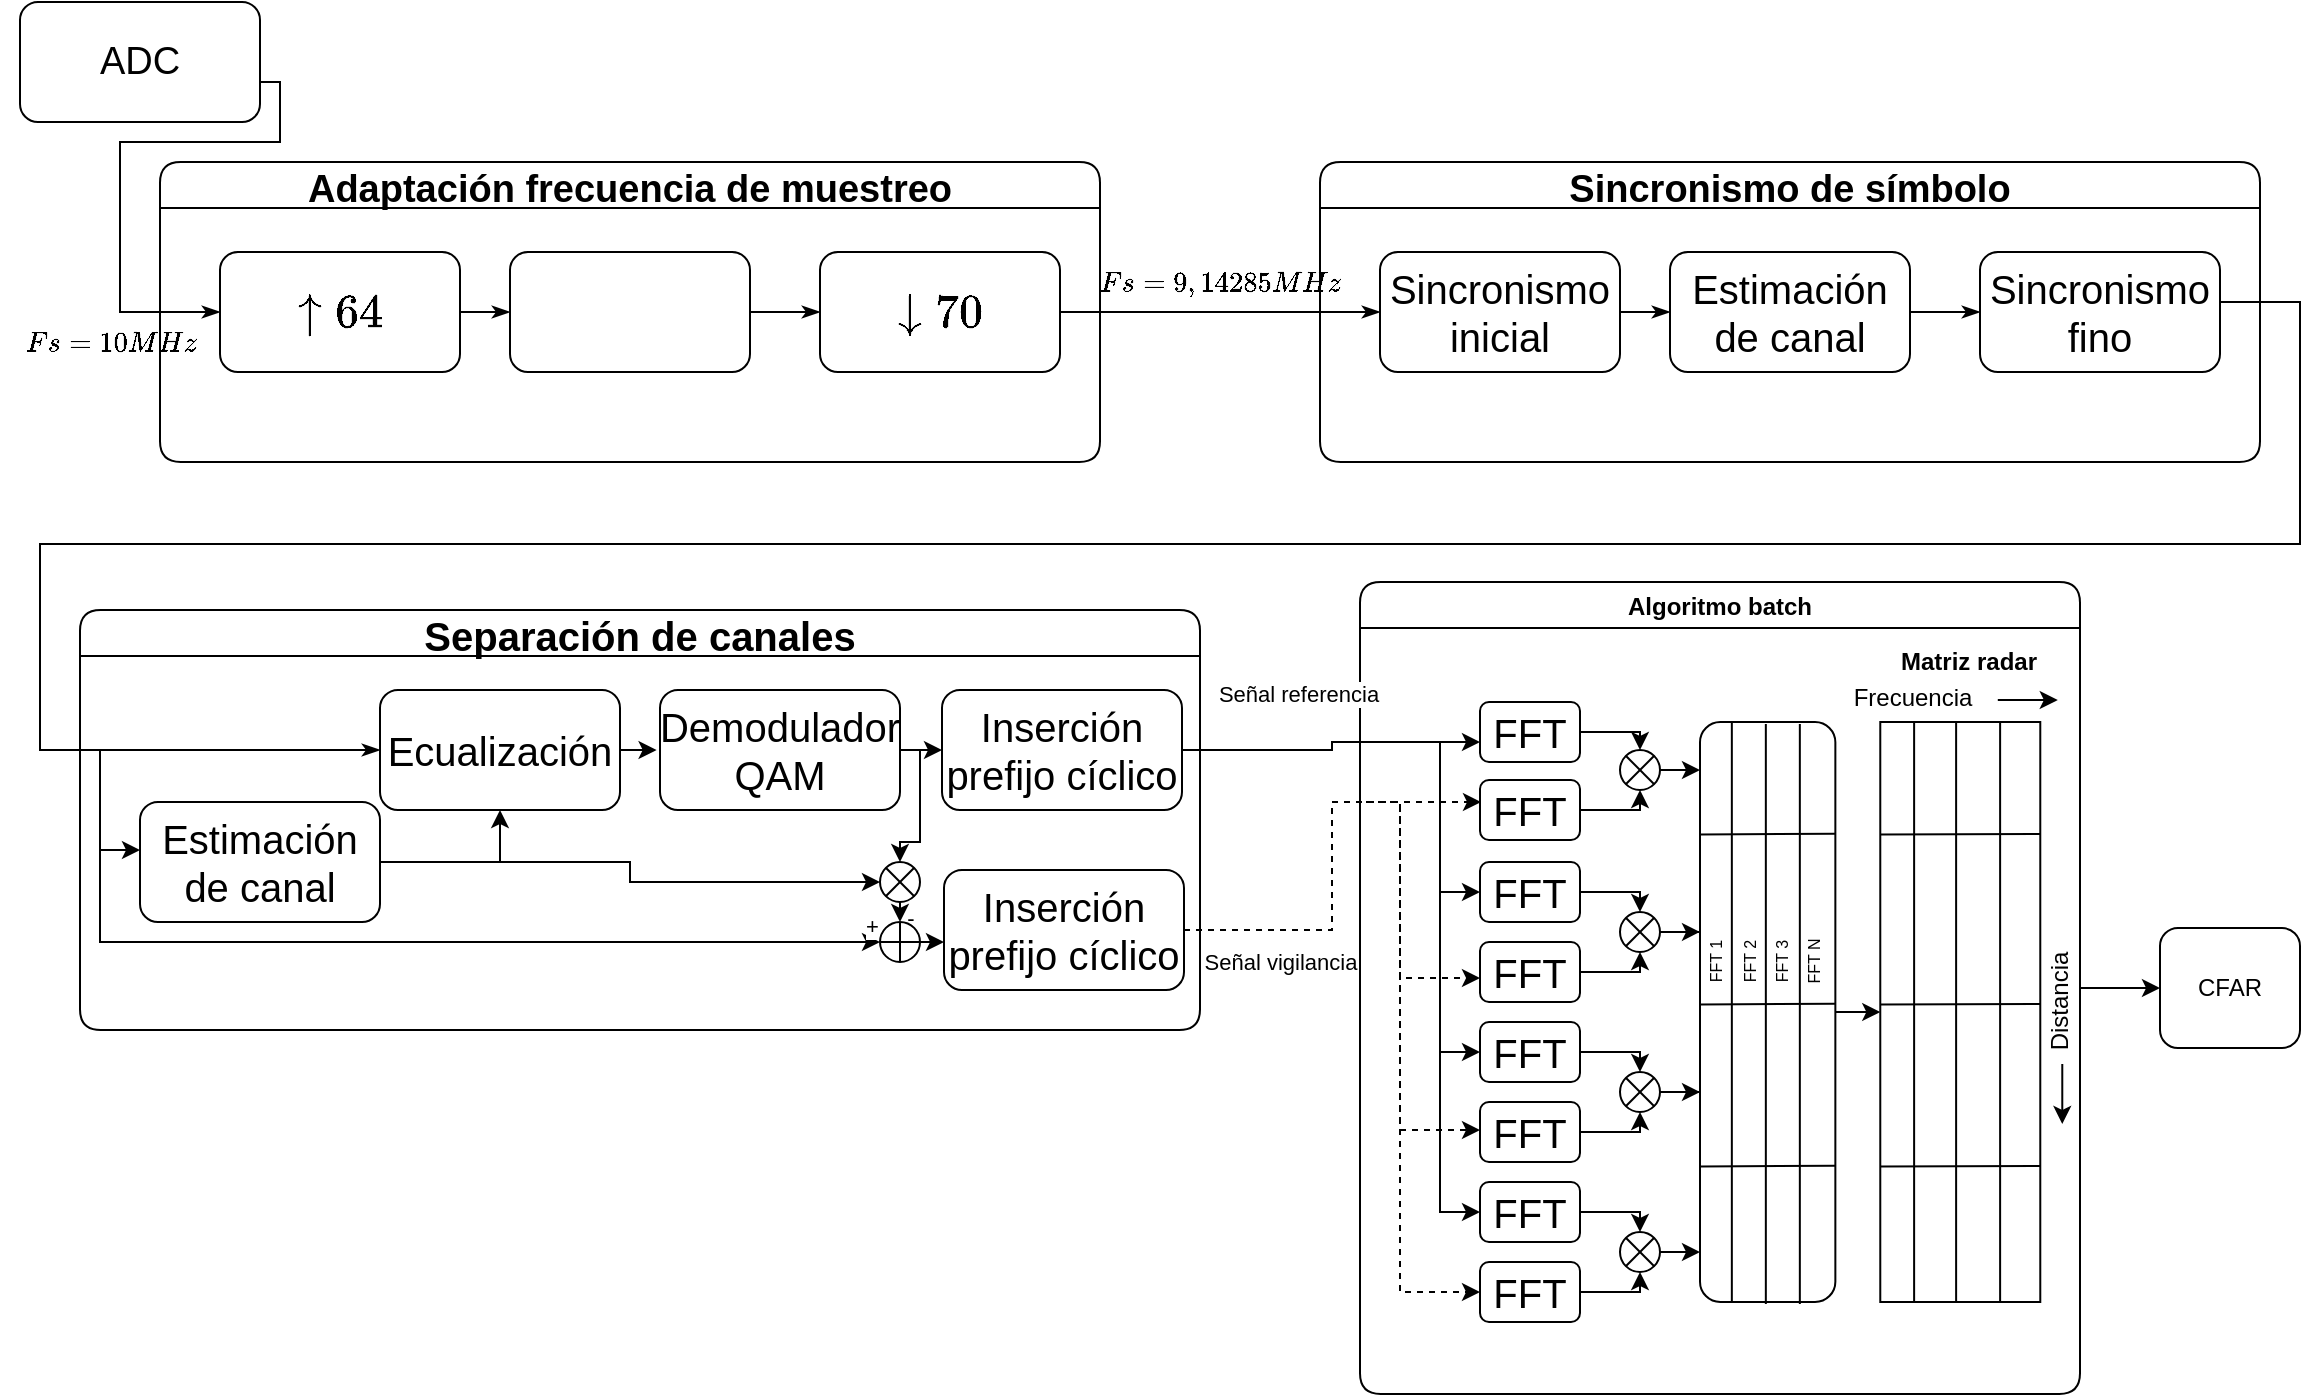 <mxfile version="20.0.1" type="github">
  <diagram id="Nd16n7NBunU-I2EHx7CY" name="Page-1">
    <mxGraphModel dx="2370" dy="1270" grid="1" gridSize="10" guides="1" tooltips="1" connect="1" arrows="1" fold="1" page="1" pageScale="1" pageWidth="1169" pageHeight="827" math="1" shadow="0">
      <root>
        <mxCell id="0" />
        <mxCell id="1" parent="0" />
        <mxCell id="MP2WACs4-sLn1RNzfsrc-10" style="edgeStyle=orthogonalEdgeStyle;rounded=0;orthogonalLoop=1;jettySize=auto;html=1;exitX=1;exitY=0.5;exitDx=0;exitDy=0;entryX=0;entryY=0.5;entryDx=0;entryDy=0;fontSize=20;endArrow=none;endFill=0;" parent="1" source="MP2WACs4-sLn1RNzfsrc-1" target="MP2WACs4-sLn1RNzfsrc-4" edge="1">
          <mxGeometry relative="1" as="geometry">
            <Array as="points">
              <mxPoint x="140" y="50" />
              <mxPoint x="140" y="80" />
              <mxPoint x="60" y="80" />
              <mxPoint x="60" y="165" />
            </Array>
          </mxGeometry>
        </mxCell>
        <mxCell id="MP2WACs4-sLn1RNzfsrc-1" value="&lt;font style=&quot;font-size: 19px;&quot;&gt;ADC&lt;/font&gt;" style="rounded=1;whiteSpace=wrap;html=1;" parent="1" vertex="1">
          <mxGeometry x="10" y="10" width="120" height="60" as="geometry" />
        </mxCell>
        <mxCell id="MP2WACs4-sLn1RNzfsrc-24" style="edgeStyle=orthogonalEdgeStyle;rounded=0;orthogonalLoop=1;jettySize=auto;html=1;exitX=1;exitY=0.5;exitDx=0;exitDy=0;fontSize=20;endArrow=none;endFill=0;" parent="1" source="MP2WACs4-sLn1RNzfsrc-4" edge="1">
          <mxGeometry relative="1" as="geometry">
            <mxPoint x="660" y="164.976" as="targetPoint" />
          </mxGeometry>
        </mxCell>
        <mxCell id="MP2WACs4-sLn1RNzfsrc-4" value="Adaptación frecuencia de muestreo" style="swimlane;fontSize=19;rounded=1;" parent="1" vertex="1">
          <mxGeometry x="80" y="90" width="470" height="150" as="geometry" />
        </mxCell>
        <mxCell id="MP2WACs4-sLn1RNzfsrc-12" style="edgeStyle=orthogonalEdgeStyle;rounded=0;orthogonalLoop=1;jettySize=auto;html=1;exitX=1;exitY=0.5;exitDx=0;exitDy=0;entryX=0;entryY=0.5;entryDx=0;entryDy=0;fontSize=20;endArrow=classicThin;endFill=1;" parent="MP2WACs4-sLn1RNzfsrc-4" source="MP2WACs4-sLn1RNzfsrc-3" target="MP2WACs4-sLn1RNzfsrc-5" edge="1">
          <mxGeometry relative="1" as="geometry" />
        </mxCell>
        <mxCell id="MP2WACs4-sLn1RNzfsrc-3" value="&lt;font style=&quot;font-size: 20px;&quot;&gt;$$\uparrow 64$$&lt;/font&gt;" style="rounded=1;whiteSpace=wrap;html=1;" parent="MP2WACs4-sLn1RNzfsrc-4" vertex="1">
          <mxGeometry x="30" y="45" width="120" height="60" as="geometry" />
        </mxCell>
        <mxCell id="MP2WACs4-sLn1RNzfsrc-13" style="edgeStyle=orthogonalEdgeStyle;rounded=0;orthogonalLoop=1;jettySize=auto;html=1;exitX=1;exitY=0.5;exitDx=0;exitDy=0;fontSize=20;endArrow=classicThin;endFill=1;" parent="MP2WACs4-sLn1RNzfsrc-4" source="MP2WACs4-sLn1RNzfsrc-5" target="MP2WACs4-sLn1RNzfsrc-6" edge="1">
          <mxGeometry relative="1" as="geometry" />
        </mxCell>
        <mxCell id="MP2WACs4-sLn1RNzfsrc-5" value="" style="rounded=1;whiteSpace=wrap;html=1;" parent="MP2WACs4-sLn1RNzfsrc-4" vertex="1">
          <mxGeometry x="175" y="45" width="120" height="60" as="geometry" />
        </mxCell>
        <mxCell id="MP2WACs4-sLn1RNzfsrc-6" value="&lt;font style=&quot;font-size: 20px;&quot;&gt;$$\downarrow 70$$&lt;/font&gt;" style="rounded=1;whiteSpace=wrap;html=1;" parent="MP2WACs4-sLn1RNzfsrc-4" vertex="1">
          <mxGeometry x="330" y="45" width="120" height="60" as="geometry" />
        </mxCell>
        <mxCell id="MP2WACs4-sLn1RNzfsrc-8" value="" style="shape=image;verticalLabelPosition=bottom;labelBackgroundColor=default;verticalAlign=top;aspect=fixed;imageAspect=0;image=https://www.simbologia-electronica.com/imagenes/simbolos-electronicos/filtros-electricos/pasa-baja_1.png;" parent="MP2WACs4-sLn1RNzfsrc-4" vertex="1">
          <mxGeometry x="200" y="40" width="70" height="70" as="geometry" />
        </mxCell>
        <mxCell id="MP2WACs4-sLn1RNzfsrc-11" style="edgeStyle=orthogonalEdgeStyle;rounded=0;orthogonalLoop=1;jettySize=auto;html=1;exitX=0;exitY=0.5;exitDx=0;exitDy=0;entryX=0;entryY=0.5;entryDx=0;entryDy=0;fontSize=20;endArrow=classicThin;endFill=1;" parent="MP2WACs4-sLn1RNzfsrc-4" source="MP2WACs4-sLn1RNzfsrc-4" target="MP2WACs4-sLn1RNzfsrc-3" edge="1">
          <mxGeometry relative="1" as="geometry" />
        </mxCell>
        <mxCell id="wLmnGYLLMM3IUBxk7KqI-3" style="edgeStyle=orthogonalEdgeStyle;rounded=0;orthogonalLoop=1;jettySize=auto;html=1;exitX=1;exitY=0.5;exitDx=0;exitDy=0;entryX=0;entryY=0.25;entryDx=0;entryDy=0;endArrow=none;endFill=0;" parent="1" edge="1">
          <mxGeometry relative="1" as="geometry">
            <mxPoint x="1130" y="169.0" as="sourcePoint" />
            <mxPoint x="40" y="368.0" as="targetPoint" />
            <Array as="points">
              <mxPoint x="1130" y="160" />
              <mxPoint x="1150" y="160" />
              <mxPoint x="1150" y="281" />
              <mxPoint x="20" y="281" />
              <mxPoint x="20" y="384" />
              <mxPoint x="40" y="384" />
            </Array>
          </mxGeometry>
        </mxCell>
        <mxCell id="MP2WACs4-sLn1RNzfsrc-16" value="Sincronismo de símbolo" style="swimlane;fontSize=19;rounded=1;" parent="1" vertex="1">
          <mxGeometry x="660" y="90" width="470" height="150" as="geometry" />
        </mxCell>
        <mxCell id="MP2WACs4-sLn1RNzfsrc-17" style="edgeStyle=orthogonalEdgeStyle;rounded=0;orthogonalLoop=1;jettySize=auto;html=1;exitX=1;exitY=0.5;exitDx=0;exitDy=0;entryX=0;entryY=0.5;entryDx=0;entryDy=0;fontSize=20;endArrow=classicThin;endFill=1;" parent="MP2WACs4-sLn1RNzfsrc-16" source="MP2WACs4-sLn1RNzfsrc-18" target="MP2WACs4-sLn1RNzfsrc-20" edge="1">
          <mxGeometry relative="1" as="geometry" />
        </mxCell>
        <mxCell id="MP2WACs4-sLn1RNzfsrc-18" value="&lt;font style=&quot;font-size: 20px;&quot;&gt;Sincronismo inicial&lt;/font&gt;" style="rounded=1;whiteSpace=wrap;html=1;" parent="MP2WACs4-sLn1RNzfsrc-16" vertex="1">
          <mxGeometry x="30" y="45" width="120" height="60" as="geometry" />
        </mxCell>
        <mxCell id="MP2WACs4-sLn1RNzfsrc-19" style="edgeStyle=orthogonalEdgeStyle;rounded=0;orthogonalLoop=1;jettySize=auto;html=1;exitX=1;exitY=0.5;exitDx=0;exitDy=0;fontSize=20;endArrow=classicThin;endFill=1;" parent="MP2WACs4-sLn1RNzfsrc-16" source="MP2WACs4-sLn1RNzfsrc-20" target="MP2WACs4-sLn1RNzfsrc-21" edge="1">
          <mxGeometry relative="1" as="geometry" />
        </mxCell>
        <mxCell id="MP2WACs4-sLn1RNzfsrc-20" value="&lt;font style=&quot;font-size: 20px;&quot;&gt;Estimación de canal&lt;/font&gt;" style="rounded=1;whiteSpace=wrap;html=1;" parent="MP2WACs4-sLn1RNzfsrc-16" vertex="1">
          <mxGeometry x="175" y="45" width="120" height="60" as="geometry" />
        </mxCell>
        <mxCell id="wLmnGYLLMM3IUBxk7KqI-1" style="edgeStyle=orthogonalEdgeStyle;rounded=0;orthogonalLoop=1;jettySize=auto;html=1;exitX=1;exitY=0.5;exitDx=0;exitDy=0;entryX=1;entryY=0.5;entryDx=0;entryDy=0;endArrow=none;endFill=0;" parent="MP2WACs4-sLn1RNzfsrc-16" source="MP2WACs4-sLn1RNzfsrc-21" target="MP2WACs4-sLn1RNzfsrc-16" edge="1">
          <mxGeometry relative="1" as="geometry">
            <Array as="points">
              <mxPoint x="450" y="70" />
              <mxPoint x="470" y="70" />
            </Array>
          </mxGeometry>
        </mxCell>
        <mxCell id="MP2WACs4-sLn1RNzfsrc-21" value="&lt;font style=&quot;font-size: 20px;&quot;&gt;Sincronismo fino&lt;/font&gt;" style="rounded=1;whiteSpace=wrap;html=1;" parent="MP2WACs4-sLn1RNzfsrc-16" vertex="1">
          <mxGeometry x="330" y="45" width="120" height="60" as="geometry" />
        </mxCell>
        <mxCell id="MP2WACs4-sLn1RNzfsrc-23" style="edgeStyle=orthogonalEdgeStyle;rounded=0;orthogonalLoop=1;jettySize=auto;html=1;exitX=0;exitY=0.5;exitDx=0;exitDy=0;entryX=0;entryY=0.5;entryDx=0;entryDy=0;fontSize=20;endArrow=classicThin;endFill=1;" parent="MP2WACs4-sLn1RNzfsrc-16" source="MP2WACs4-sLn1RNzfsrc-16" target="MP2WACs4-sLn1RNzfsrc-18" edge="1">
          <mxGeometry relative="1" as="geometry" />
        </mxCell>
        <mxCell id="MP2WACs4-sLn1RNzfsrc-25" style="edgeStyle=orthogonalEdgeStyle;rounded=0;orthogonalLoop=1;jettySize=auto;html=1;exitX=1;exitY=0.5;exitDx=0;exitDy=0;fontSize=20;endArrow=none;endFill=0;" parent="1" source="MP2WACs4-sLn1RNzfsrc-6" edge="1">
          <mxGeometry relative="1" as="geometry">
            <mxPoint x="630" y="164.976" as="targetPoint" />
          </mxGeometry>
        </mxCell>
        <mxCell id="MP2WACs4-sLn1RNzfsrc-26" value="Separación de canales" style="swimlane;rounded=1;fontSize=20;" parent="1" vertex="1">
          <mxGeometry x="40" y="314" width="560" height="210" as="geometry" />
        </mxCell>
        <mxCell id="wLmnGYLLMM3IUBxk7KqI-6" style="edgeStyle=orthogonalEdgeStyle;rounded=0;orthogonalLoop=1;jettySize=auto;html=1;exitX=1;exitY=0.5;exitDx=0;exitDy=0;entryX=0.5;entryY=1;entryDx=0;entryDy=0;endArrow=classic;endFill=1;strokeWidth=1;" parent="MP2WACs4-sLn1RNzfsrc-26" source="MP2WACs4-sLn1RNzfsrc-27" target="MP2WACs4-sLn1RNzfsrc-28" edge="1">
          <mxGeometry relative="1" as="geometry" />
        </mxCell>
        <mxCell id="wLmnGYLLMM3IUBxk7KqI-15" style="edgeStyle=orthogonalEdgeStyle;rounded=0;orthogonalLoop=1;jettySize=auto;html=1;exitX=1;exitY=0.5;exitDx=0;exitDy=0;entryX=0;entryY=0.5;entryDx=0;entryDy=0;endArrow=classic;endFill=1;strokeWidth=1;" parent="MP2WACs4-sLn1RNzfsrc-26" source="MP2WACs4-sLn1RNzfsrc-27" target="wLmnGYLLMM3IUBxk7KqI-10" edge="1">
          <mxGeometry relative="1" as="geometry" />
        </mxCell>
        <mxCell id="MP2WACs4-sLn1RNzfsrc-27" value="&lt;font style=&quot;font-size: 20px;&quot;&gt;Estimación de canal&lt;/font&gt;" style="rounded=1;whiteSpace=wrap;html=1;" parent="MP2WACs4-sLn1RNzfsrc-26" vertex="1">
          <mxGeometry x="30" y="96" width="120" height="60" as="geometry" />
        </mxCell>
        <mxCell id="wLmnGYLLMM3IUBxk7KqI-7" style="edgeStyle=orthogonalEdgeStyle;rounded=0;orthogonalLoop=1;jettySize=auto;html=1;exitX=1;exitY=0.5;exitDx=0;exitDy=0;entryX=-0.014;entryY=0.502;entryDx=0;entryDy=0;entryPerimeter=0;endArrow=classic;endFill=1;strokeWidth=1;" parent="MP2WACs4-sLn1RNzfsrc-26" source="MP2WACs4-sLn1RNzfsrc-28" target="MP2WACs4-sLn1RNzfsrc-29" edge="1">
          <mxGeometry relative="1" as="geometry" />
        </mxCell>
        <mxCell id="MP2WACs4-sLn1RNzfsrc-28" value="&lt;font style=&quot;font-size: 20px;&quot;&gt;Ecualización&lt;br&gt;&lt;/font&gt;" style="rounded=1;whiteSpace=wrap;html=1;" parent="MP2WACs4-sLn1RNzfsrc-26" vertex="1">
          <mxGeometry x="150" y="40" width="120" height="60" as="geometry" />
        </mxCell>
        <mxCell id="wLmnGYLLMM3IUBxk7KqI-17" style="edgeStyle=orthogonalEdgeStyle;rounded=0;orthogonalLoop=1;jettySize=auto;html=1;exitX=1;exitY=0.5;exitDx=0;exitDy=0;entryX=0.5;entryY=0;entryDx=0;entryDy=0;endArrow=classic;endFill=1;strokeWidth=1;" parent="MP2WACs4-sLn1RNzfsrc-26" source="MP2WACs4-sLn1RNzfsrc-29" target="wLmnGYLLMM3IUBxk7KqI-10" edge="1">
          <mxGeometry relative="1" as="geometry">
            <Array as="points">
              <mxPoint x="420" y="70" />
              <mxPoint x="420" y="116" />
            </Array>
          </mxGeometry>
        </mxCell>
        <mxCell id="wLmnGYLLMM3IUBxk7KqI-18" value="-" style="edgeLabel;html=1;align=center;verticalAlign=middle;resizable=0;points=[];" parent="wLmnGYLLMM3IUBxk7KqI-17" vertex="1" connectable="0">
          <mxGeometry relative="1" as="geometry">
            <mxPoint x="-5" y="56" as="offset" />
          </mxGeometry>
        </mxCell>
        <mxCell id="MP2WACs4-sLn1RNzfsrc-29" value="&lt;font style=&quot;font-size: 20px;&quot;&gt;Demodulador QAM&lt;/font&gt;" style="rounded=1;whiteSpace=wrap;html=1;" parent="MP2WACs4-sLn1RNzfsrc-26" vertex="1">
          <mxGeometry x="290" y="40" width="120" height="60" as="geometry" />
        </mxCell>
        <mxCell id="MP2WACs4-sLn1RNzfsrc-31" value="&lt;span style=&quot;font-size: 20px;&quot;&gt;Inserción prefijo cíclico&lt;/span&gt;" style="rounded=1;whiteSpace=wrap;html=1;" parent="MP2WACs4-sLn1RNzfsrc-26" vertex="1">
          <mxGeometry x="431" y="40" width="120" height="60" as="geometry" />
        </mxCell>
        <mxCell id="wLmnGYLLMM3IUBxk7KqI-4" style="edgeStyle=orthogonalEdgeStyle;rounded=0;orthogonalLoop=1;jettySize=auto;html=1;exitX=0;exitY=0.25;exitDx=0;exitDy=0;entryX=0;entryY=0.5;entryDx=0;entryDy=0;endArrow=classicThin;endFill=1;" parent="MP2WACs4-sLn1RNzfsrc-26" source="MP2WACs4-sLn1RNzfsrc-26" target="MP2WACs4-sLn1RNzfsrc-28" edge="1">
          <mxGeometry relative="1" as="geometry">
            <Array as="points">
              <mxPoint y="70" />
            </Array>
          </mxGeometry>
        </mxCell>
        <mxCell id="wLmnGYLLMM3IUBxk7KqI-5" style="edgeStyle=orthogonalEdgeStyle;rounded=0;orthogonalLoop=1;jettySize=auto;html=1;exitX=0;exitY=0.25;exitDx=0;exitDy=0;entryX=0;entryY=0.5;entryDx=0;entryDy=0;endArrow=classic;endFill=1;strokeWidth=1;" parent="MP2WACs4-sLn1RNzfsrc-26" edge="1">
          <mxGeometry relative="1" as="geometry">
            <mxPoint y="54.0" as="sourcePoint" />
            <mxPoint x="30" y="120" as="targetPoint" />
            <Array as="points">
              <mxPoint y="70" />
              <mxPoint x="10" y="70" />
              <mxPoint x="10" y="120" />
            </Array>
          </mxGeometry>
        </mxCell>
        <mxCell id="wLmnGYLLMM3IUBxk7KqI-9" style="edgeStyle=orthogonalEdgeStyle;rounded=0;orthogonalLoop=1;jettySize=auto;html=1;exitX=1;exitY=0.5;exitDx=0;exitDy=0;endArrow=classic;endFill=1;strokeWidth=1;entryX=0;entryY=0.5;entryDx=0;entryDy=0;" parent="MP2WACs4-sLn1RNzfsrc-26" source="MP2WACs4-sLn1RNzfsrc-29" target="MP2WACs4-sLn1RNzfsrc-31" edge="1">
          <mxGeometry relative="1" as="geometry">
            <mxPoint x="420" y="70" as="targetPoint" />
          </mxGeometry>
        </mxCell>
        <mxCell id="wLmnGYLLMM3IUBxk7KqI-14" style="edgeStyle=orthogonalEdgeStyle;rounded=0;orthogonalLoop=1;jettySize=auto;html=1;exitX=0.5;exitY=1;exitDx=0;exitDy=0;entryX=0.5;entryY=0;entryDx=0;entryDy=0;endArrow=classic;endFill=1;strokeWidth=1;" parent="MP2WACs4-sLn1RNzfsrc-26" source="wLmnGYLLMM3IUBxk7KqI-10" target="wLmnGYLLMM3IUBxk7KqI-11" edge="1">
          <mxGeometry relative="1" as="geometry" />
        </mxCell>
        <mxCell id="wLmnGYLLMM3IUBxk7KqI-10" value="" style="shape=sumEllipse;perimeter=ellipsePerimeter;whiteSpace=wrap;html=1;backgroundOutline=1;" parent="MP2WACs4-sLn1RNzfsrc-26" vertex="1">
          <mxGeometry x="400" y="126" width="20" height="20" as="geometry" />
        </mxCell>
        <mxCell id="wLmnGYLLMM3IUBxk7KqI-11" value="" style="shape=orEllipse;perimeter=ellipsePerimeter;whiteSpace=wrap;html=1;backgroundOutline=1;" parent="MP2WACs4-sLn1RNzfsrc-26" vertex="1">
          <mxGeometry x="400" y="156" width="20" height="20" as="geometry" />
        </mxCell>
        <mxCell id="wLmnGYLLMM3IUBxk7KqI-12" style="edgeStyle=orthogonalEdgeStyle;rounded=0;orthogonalLoop=1;jettySize=auto;html=1;entryX=0;entryY=0.5;entryDx=0;entryDy=0;endArrow=classic;endFill=1;strokeWidth=1;" parent="MP2WACs4-sLn1RNzfsrc-26" target="wLmnGYLLMM3IUBxk7KqI-11" edge="1">
          <mxGeometry relative="1" as="geometry">
            <mxPoint y="66" as="sourcePoint" />
            <Array as="points">
              <mxPoint y="70" />
              <mxPoint x="10" y="70" />
              <mxPoint x="10" y="166" />
            </Array>
          </mxGeometry>
        </mxCell>
        <mxCell id="wLmnGYLLMM3IUBxk7KqI-13" value="+" style="edgeLabel;html=1;align=left;verticalAlign=bottom;resizable=0;points=[];labelPosition=right;verticalLabelPosition=top;" parent="wLmnGYLLMM3IUBxk7KqI-12" vertex="1" connectable="0">
          <mxGeometry x="0.53" y="-3" relative="1" as="geometry">
            <mxPoint x="108" y="-3" as="offset" />
          </mxGeometry>
        </mxCell>
        <mxCell id="wLmnGYLLMM3IUBxk7KqI-28" style="edgeStyle=orthogonalEdgeStyle;rounded=0;orthogonalLoop=1;jettySize=auto;html=1;exitX=1;exitY=0.5;exitDx=0;exitDy=0;entryX=0.009;entryY=0.343;entryDx=0;entryDy=0;fontSize=20;endArrow=classic;endFill=1;strokeWidth=1;dashed=1;entryPerimeter=0;" parent="1" source="MP2WACs4-sLn1RNzfsrc-30" target="wLmnGYLLMM3IUBxk7KqI-37" edge="1">
          <mxGeometry relative="1" as="geometry">
            <mxPoint x="710" y="401" as="targetPoint" />
            <Array as="points">
              <mxPoint x="666" y="474" />
              <mxPoint x="666" y="410" />
              <mxPoint x="741" y="410" />
            </Array>
          </mxGeometry>
        </mxCell>
        <mxCell id="wLmnGYLLMM3IUBxk7KqI-30" value="Señal vigilancia" style="edgeLabel;html=1;align=center;verticalAlign=middle;resizable=0;points=[];fontSize=11;" parent="wLmnGYLLMM3IUBxk7KqI-28" vertex="1" connectable="0">
          <mxGeometry x="-0.512" y="-1" relative="1" as="geometry">
            <mxPoint x="-4" y="15" as="offset" />
          </mxGeometry>
        </mxCell>
        <mxCell id="MP2WACs4-sLn1RNzfsrc-30" value="&lt;span style=&quot;font-size: 20px;&quot;&gt;Inserción prefijo cíclico&lt;/span&gt;" style="rounded=1;whiteSpace=wrap;html=1;" parent="1" vertex="1">
          <mxGeometry x="472" y="444" width="120" height="60" as="geometry" />
        </mxCell>
        <mxCell id="M9kPaEzLxoYmXa-5DHdY-36" style="edgeStyle=orthogonalEdgeStyle;rounded=0;orthogonalLoop=1;jettySize=auto;html=1;exitX=1;exitY=0.25;exitDx=0;exitDy=0;fontSize=8;" edge="1" parent="1" source="wLmnGYLLMM3IUBxk7KqI-19" target="M9kPaEzLxoYmXa-5DHdY-15">
          <mxGeometry relative="1" as="geometry">
            <Array as="points">
              <mxPoint x="1040" y="503" />
            </Array>
          </mxGeometry>
        </mxCell>
        <mxCell id="wLmnGYLLMM3IUBxk7KqI-19" value="Algoritmo batch" style="swimlane;rounded=1;container=0;" parent="1" vertex="1">
          <mxGeometry x="680" y="300" width="360" height="406" as="geometry" />
        </mxCell>
        <mxCell id="wLmnGYLLMM3IUBxk7KqI-65" style="edgeStyle=orthogonalEdgeStyle;rounded=0;orthogonalLoop=1;jettySize=auto;html=1;exitX=1;exitY=0.5;exitDx=0;exitDy=0;entryX=0.5;entryY=0;entryDx=0;entryDy=0;fontSize=20;endArrow=classic;endFill=1;strokeWidth=1;" parent="wLmnGYLLMM3IUBxk7KqI-19" source="wLmnGYLLMM3IUBxk7KqI-36" target="wLmnGYLLMM3IUBxk7KqI-46" edge="1">
          <mxGeometry relative="1" as="geometry" />
        </mxCell>
        <mxCell id="wLmnGYLLMM3IUBxk7KqI-36" value="&lt;font style=&quot;font-size: 20px;&quot;&gt;FFT&lt;/font&gt;" style="rounded=1;whiteSpace=wrap;html=1;fontSize=11;" parent="wLmnGYLLMM3IUBxk7KqI-19" vertex="1">
          <mxGeometry x="60" y="60" width="50" height="30" as="geometry" />
        </mxCell>
        <mxCell id="wLmnGYLLMM3IUBxk7KqI-68" style="edgeStyle=orthogonalEdgeStyle;rounded=0;orthogonalLoop=1;jettySize=auto;html=1;exitX=1;exitY=0.5;exitDx=0;exitDy=0;entryX=0.5;entryY=1;entryDx=0;entryDy=0;fontSize=20;endArrow=classic;endFill=1;strokeWidth=1;" parent="wLmnGYLLMM3IUBxk7KqI-19" source="wLmnGYLLMM3IUBxk7KqI-39" target="wLmnGYLLMM3IUBxk7KqI-48" edge="1">
          <mxGeometry relative="1" as="geometry" />
        </mxCell>
        <mxCell id="wLmnGYLLMM3IUBxk7KqI-39" value="&lt;font style=&quot;font-size: 20px;&quot;&gt;FFT&lt;/font&gt;" style="rounded=1;whiteSpace=wrap;html=1;fontSize=11;" parent="wLmnGYLLMM3IUBxk7KqI-19" vertex="1">
          <mxGeometry x="60" y="180" width="50" height="30" as="geometry" />
        </mxCell>
        <mxCell id="wLmnGYLLMM3IUBxk7KqI-67" style="edgeStyle=orthogonalEdgeStyle;rounded=0;orthogonalLoop=1;jettySize=auto;html=1;exitX=1;exitY=0.5;exitDx=0;exitDy=0;entryX=0.5;entryY=0;entryDx=0;entryDy=0;fontSize=20;endArrow=classic;endFill=1;strokeWidth=1;" parent="wLmnGYLLMM3IUBxk7KqI-19" source="wLmnGYLLMM3IUBxk7KqI-38" target="wLmnGYLLMM3IUBxk7KqI-48" edge="1">
          <mxGeometry relative="1" as="geometry" />
        </mxCell>
        <mxCell id="wLmnGYLLMM3IUBxk7KqI-38" value="&lt;font style=&quot;font-size: 20px;&quot;&gt;FFT&lt;/font&gt;" style="rounded=1;whiteSpace=wrap;html=1;fontSize=11;" parent="wLmnGYLLMM3IUBxk7KqI-19" vertex="1">
          <mxGeometry x="60" y="140" width="50" height="30" as="geometry" />
        </mxCell>
        <mxCell id="wLmnGYLLMM3IUBxk7KqI-66" style="edgeStyle=orthogonalEdgeStyle;rounded=0;orthogonalLoop=1;jettySize=auto;html=1;exitX=1;exitY=0.5;exitDx=0;exitDy=0;entryX=0.5;entryY=1;entryDx=0;entryDy=0;fontSize=20;endArrow=classic;endFill=1;strokeWidth=1;" parent="wLmnGYLLMM3IUBxk7KqI-19" source="wLmnGYLLMM3IUBxk7KqI-37" target="wLmnGYLLMM3IUBxk7KqI-46" edge="1">
          <mxGeometry relative="1" as="geometry" />
        </mxCell>
        <mxCell id="wLmnGYLLMM3IUBxk7KqI-37" value="&lt;font style=&quot;font-size: 20px;&quot;&gt;FFT&lt;/font&gt;" style="rounded=1;whiteSpace=wrap;html=1;fontSize=11;" parent="wLmnGYLLMM3IUBxk7KqI-19" vertex="1">
          <mxGeometry x="60" y="99" width="50" height="30" as="geometry" />
        </mxCell>
        <mxCell id="wLmnGYLLMM3IUBxk7KqI-69" style="edgeStyle=orthogonalEdgeStyle;rounded=0;orthogonalLoop=1;jettySize=auto;html=1;exitX=1;exitY=0.5;exitDx=0;exitDy=0;entryX=0.5;entryY=0;entryDx=0;entryDy=0;fontSize=20;endArrow=classic;endFill=1;strokeWidth=1;" parent="wLmnGYLLMM3IUBxk7KqI-19" source="wLmnGYLLMM3IUBxk7KqI-45" target="wLmnGYLLMM3IUBxk7KqI-47" edge="1">
          <mxGeometry relative="1" as="geometry" />
        </mxCell>
        <mxCell id="wLmnGYLLMM3IUBxk7KqI-45" value="&lt;font style=&quot;font-size: 20px;&quot;&gt;FFT&lt;/font&gt;" style="rounded=1;whiteSpace=wrap;html=1;fontSize=11;" parent="wLmnGYLLMM3IUBxk7KqI-19" vertex="1">
          <mxGeometry x="60" y="220" width="50" height="30" as="geometry" />
        </mxCell>
        <mxCell id="wLmnGYLLMM3IUBxk7KqI-70" style="edgeStyle=orthogonalEdgeStyle;rounded=0;orthogonalLoop=1;jettySize=auto;html=1;exitX=1;exitY=0.5;exitDx=0;exitDy=0;entryX=0.5;entryY=1;entryDx=0;entryDy=0;fontSize=20;endArrow=classic;endFill=1;strokeWidth=1;" parent="wLmnGYLLMM3IUBxk7KqI-19" source="wLmnGYLLMM3IUBxk7KqI-44" target="wLmnGYLLMM3IUBxk7KqI-47" edge="1">
          <mxGeometry relative="1" as="geometry" />
        </mxCell>
        <mxCell id="wLmnGYLLMM3IUBxk7KqI-44" value="&lt;font style=&quot;font-size: 20px;&quot;&gt;FFT&lt;/font&gt;" style="rounded=1;whiteSpace=wrap;html=1;fontSize=11;" parent="wLmnGYLLMM3IUBxk7KqI-19" vertex="1">
          <mxGeometry x="60" y="260" width="50" height="30" as="geometry" />
        </mxCell>
        <mxCell id="wLmnGYLLMM3IUBxk7KqI-71" style="edgeStyle=orthogonalEdgeStyle;rounded=0;orthogonalLoop=1;jettySize=auto;html=1;exitX=1;exitY=0.5;exitDx=0;exitDy=0;entryX=0.5;entryY=0;entryDx=0;entryDy=0;fontSize=20;endArrow=classic;endFill=1;strokeWidth=1;" parent="wLmnGYLLMM3IUBxk7KqI-19" source="wLmnGYLLMM3IUBxk7KqI-43" target="wLmnGYLLMM3IUBxk7KqI-49" edge="1">
          <mxGeometry relative="1" as="geometry" />
        </mxCell>
        <mxCell id="wLmnGYLLMM3IUBxk7KqI-43" value="&lt;font style=&quot;font-size: 20px;&quot;&gt;FFT&lt;/font&gt;" style="rounded=1;whiteSpace=wrap;html=1;fontSize=11;" parent="wLmnGYLLMM3IUBxk7KqI-19" vertex="1">
          <mxGeometry x="60" y="300" width="50" height="30" as="geometry" />
        </mxCell>
        <mxCell id="wLmnGYLLMM3IUBxk7KqI-72" style="edgeStyle=orthogonalEdgeStyle;rounded=0;orthogonalLoop=1;jettySize=auto;html=1;exitX=1;exitY=0.5;exitDx=0;exitDy=0;entryX=0.5;entryY=1;entryDx=0;entryDy=0;fontSize=20;endArrow=classic;endFill=1;strokeWidth=1;" parent="wLmnGYLLMM3IUBxk7KqI-19" source="wLmnGYLLMM3IUBxk7KqI-42" target="wLmnGYLLMM3IUBxk7KqI-49" edge="1">
          <mxGeometry relative="1" as="geometry" />
        </mxCell>
        <mxCell id="wLmnGYLLMM3IUBxk7KqI-42" value="&lt;font style=&quot;font-size: 20px;&quot;&gt;FFT&lt;/font&gt;" style="rounded=1;whiteSpace=wrap;html=1;fontSize=11;" parent="wLmnGYLLMM3IUBxk7KqI-19" vertex="1">
          <mxGeometry x="60" y="340" width="50" height="30" as="geometry" />
        </mxCell>
        <mxCell id="M9kPaEzLxoYmXa-5DHdY-7" style="edgeStyle=orthogonalEdgeStyle;rounded=0;orthogonalLoop=1;jettySize=auto;html=1;entryX=0;entryY=0.083;entryDx=0;entryDy=0;entryPerimeter=0;" edge="1" parent="wLmnGYLLMM3IUBxk7KqI-19" source="wLmnGYLLMM3IUBxk7KqI-46" target="wLmnGYLLMM3IUBxk7KqI-79">
          <mxGeometry relative="1" as="geometry" />
        </mxCell>
        <mxCell id="wLmnGYLLMM3IUBxk7KqI-46" value="" style="shape=sumEllipse;perimeter=ellipsePerimeter;whiteSpace=wrap;html=1;backgroundOutline=1;" parent="wLmnGYLLMM3IUBxk7KqI-19" vertex="1">
          <mxGeometry x="130" y="84" width="20" height="20" as="geometry" />
        </mxCell>
        <mxCell id="M9kPaEzLxoYmXa-5DHdY-11" style="edgeStyle=orthogonalEdgeStyle;rounded=0;orthogonalLoop=1;jettySize=auto;html=1;entryX=0;entryY=0.914;entryDx=0;entryDy=0;entryPerimeter=0;" edge="1" parent="wLmnGYLLMM3IUBxk7KqI-19" source="wLmnGYLLMM3IUBxk7KqI-49" target="wLmnGYLLMM3IUBxk7KqI-79">
          <mxGeometry relative="1" as="geometry" />
        </mxCell>
        <mxCell id="wLmnGYLLMM3IUBxk7KqI-49" value="" style="shape=sumEllipse;perimeter=ellipsePerimeter;whiteSpace=wrap;html=1;backgroundOutline=1;" parent="wLmnGYLLMM3IUBxk7KqI-19" vertex="1">
          <mxGeometry x="130" y="325" width="20" height="20" as="geometry" />
        </mxCell>
        <mxCell id="M9kPaEzLxoYmXa-5DHdY-8" style="edgeStyle=orthogonalEdgeStyle;rounded=0;orthogonalLoop=1;jettySize=auto;html=1;entryX=0;entryY=0.362;entryDx=0;entryDy=0;entryPerimeter=0;" edge="1" parent="wLmnGYLLMM3IUBxk7KqI-19" source="wLmnGYLLMM3IUBxk7KqI-48" target="wLmnGYLLMM3IUBxk7KqI-79">
          <mxGeometry relative="1" as="geometry" />
        </mxCell>
        <mxCell id="wLmnGYLLMM3IUBxk7KqI-48" value="" style="shape=sumEllipse;perimeter=ellipsePerimeter;whiteSpace=wrap;html=1;backgroundOutline=1;" parent="wLmnGYLLMM3IUBxk7KqI-19" vertex="1">
          <mxGeometry x="130" y="165" width="20" height="20" as="geometry" />
        </mxCell>
        <mxCell id="M9kPaEzLxoYmXa-5DHdY-10" style="edgeStyle=orthogonalEdgeStyle;rounded=0;orthogonalLoop=1;jettySize=auto;html=1;entryX=0;entryY=0.638;entryDx=0;entryDy=0;entryPerimeter=0;" edge="1" parent="wLmnGYLLMM3IUBxk7KqI-19" source="wLmnGYLLMM3IUBxk7KqI-47" target="wLmnGYLLMM3IUBxk7KqI-79">
          <mxGeometry relative="1" as="geometry" />
        </mxCell>
        <mxCell id="wLmnGYLLMM3IUBxk7KqI-47" value="" style="shape=sumEllipse;perimeter=ellipsePerimeter;whiteSpace=wrap;html=1;backgroundOutline=1;" parent="wLmnGYLLMM3IUBxk7KqI-19" vertex="1">
          <mxGeometry x="130" y="245" width="20" height="20" as="geometry" />
        </mxCell>
        <mxCell id="wLmnGYLLMM3IUBxk7KqI-73" style="edgeStyle=orthogonalEdgeStyle;rounded=0;orthogonalLoop=1;jettySize=auto;html=1;entryX=0;entryY=0.5;entryDx=0;entryDy=0;dashed=1;fontSize=20;endArrow=classic;endFill=1;strokeWidth=1;" parent="wLmnGYLLMM3IUBxk7KqI-19" edge="1">
          <mxGeometry relative="1" as="geometry">
            <mxPoint y="113" as="sourcePoint" />
            <mxPoint x="60" y="198" as="targetPoint" />
            <Array as="points">
              <mxPoint y="110" />
              <mxPoint x="20" y="110" />
              <mxPoint x="20" y="198" />
            </Array>
          </mxGeometry>
        </mxCell>
        <mxCell id="wLmnGYLLMM3IUBxk7KqI-74" style="edgeStyle=orthogonalEdgeStyle;rounded=0;orthogonalLoop=1;jettySize=auto;html=1;exitX=0;exitY=0.5;exitDx=0;exitDy=0;entryX=0;entryY=0.5;entryDx=0;entryDy=0;dashed=1;fontSize=20;endArrow=classic;endFill=1;strokeWidth=1;" parent="wLmnGYLLMM3IUBxk7KqI-19" edge="1">
          <mxGeometry relative="1" as="geometry">
            <mxPoint y="202.0" as="sourcePoint" />
            <mxPoint x="60" y="274" as="targetPoint" />
            <Array as="points">
              <mxPoint y="110" />
              <mxPoint x="20" y="110" />
              <mxPoint x="20" y="274" />
            </Array>
          </mxGeometry>
        </mxCell>
        <mxCell id="wLmnGYLLMM3IUBxk7KqI-75" style="edgeStyle=orthogonalEdgeStyle;rounded=0;orthogonalLoop=1;jettySize=auto;html=1;exitX=0;exitY=0.75;exitDx=0;exitDy=0;entryX=0;entryY=0.5;entryDx=0;entryDy=0;dashed=1;fontSize=20;endArrow=classic;endFill=1;strokeWidth=1;" parent="wLmnGYLLMM3IUBxk7KqI-19" source="wLmnGYLLMM3IUBxk7KqI-19" target="wLmnGYLLMM3IUBxk7KqI-42" edge="1">
          <mxGeometry relative="1" as="geometry">
            <Array as="points">
              <mxPoint y="110" />
              <mxPoint x="20" y="110" />
              <mxPoint x="20" y="355" />
            </Array>
          </mxGeometry>
        </mxCell>
        <mxCell id="wLmnGYLLMM3IUBxk7KqI-76" style="edgeStyle=orthogonalEdgeStyle;rounded=0;orthogonalLoop=1;jettySize=auto;html=1;exitX=0;exitY=0.75;exitDx=0;exitDy=0;entryX=0;entryY=0.5;entryDx=0;entryDy=0;fontSize=20;endArrow=classic;endFill=1;strokeWidth=1;" parent="wLmnGYLLMM3IUBxk7KqI-19" source="wLmnGYLLMM3IUBxk7KqI-19" target="wLmnGYLLMM3IUBxk7KqI-43" edge="1">
          <mxGeometry relative="1" as="geometry">
            <Array as="points">
              <mxPoint y="80" />
              <mxPoint x="40" y="80" />
              <mxPoint x="40" y="315" />
            </Array>
          </mxGeometry>
        </mxCell>
        <mxCell id="wLmnGYLLMM3IUBxk7KqI-77" style="edgeStyle=orthogonalEdgeStyle;rounded=0;orthogonalLoop=1;jettySize=auto;html=1;exitX=0;exitY=0.75;exitDx=0;exitDy=0;entryX=0;entryY=0.5;entryDx=0;entryDy=0;fontSize=20;endArrow=classic;endFill=1;strokeWidth=1;" parent="wLmnGYLLMM3IUBxk7KqI-19" source="wLmnGYLLMM3IUBxk7KqI-19" target="wLmnGYLLMM3IUBxk7KqI-45" edge="1">
          <mxGeometry relative="1" as="geometry">
            <Array as="points">
              <mxPoint y="80" />
              <mxPoint x="40" y="80" />
              <mxPoint x="40" y="235" />
            </Array>
          </mxGeometry>
        </mxCell>
        <mxCell id="wLmnGYLLMM3IUBxk7KqI-78" style="edgeStyle=orthogonalEdgeStyle;rounded=0;orthogonalLoop=1;jettySize=auto;html=1;exitX=0;exitY=0.75;exitDx=0;exitDy=0;entryX=0;entryY=0.5;entryDx=0;entryDy=0;fontSize=20;endArrow=classic;endFill=1;strokeWidth=1;" parent="wLmnGYLLMM3IUBxk7KqI-19" source="wLmnGYLLMM3IUBxk7KqI-19" target="wLmnGYLLMM3IUBxk7KqI-38" edge="1">
          <mxGeometry relative="1" as="geometry">
            <Array as="points">
              <mxPoint y="80" />
              <mxPoint x="40" y="80" />
              <mxPoint x="40" y="155" />
            </Array>
          </mxGeometry>
        </mxCell>
        <mxCell id="M9kPaEzLxoYmXa-5DHdY-34" style="edgeStyle=orthogonalEdgeStyle;rounded=0;orthogonalLoop=1;jettySize=auto;html=1;fontSize=8;" edge="1" parent="wLmnGYLLMM3IUBxk7KqI-19" source="wLmnGYLLMM3IUBxk7KqI-79" target="M9kPaEzLxoYmXa-5DHdY-14">
          <mxGeometry relative="1" as="geometry" />
        </mxCell>
        <mxCell id="wLmnGYLLMM3IUBxk7KqI-79" value="" style="rounded=1;html=1;shadow=0;glass=0;fontSize=6;whiteSpace=wrap;" parent="wLmnGYLLMM3IUBxk7KqI-19" vertex="1">
          <mxGeometry x="170" y="70" width="67.68" height="290" as="geometry" />
        </mxCell>
        <mxCell id="M9kPaEzLxoYmXa-5DHdY-1" value="" style="endArrow=none;html=1;rounded=0;entryX=0.999;entryY=0.21;entryDx=0;entryDy=0;entryPerimeter=0;exitX=-0.002;exitY=0.211;exitDx=0;exitDy=0;exitPerimeter=0;" edge="1" parent="wLmnGYLLMM3IUBxk7KqI-19">
          <mxGeometry width="50" height="50" relative="1" as="geometry">
            <mxPoint x="169.865" y="126.19" as="sourcePoint" />
            <mxPoint x="237.612" y="125.9" as="targetPoint" />
          </mxGeometry>
        </mxCell>
        <mxCell id="M9kPaEzLxoYmXa-5DHdY-4" value="" style="endArrow=none;html=1;rounded=0;entryX=0.25;entryY=0;entryDx=0;entryDy=0;exitX=0.25;exitY=1;exitDx=0;exitDy=0;" edge="1" parent="wLmnGYLLMM3IUBxk7KqI-19">
          <mxGeometry width="50" height="50" relative="1" as="geometry">
            <mxPoint x="185.92" y="360" as="sourcePoint" />
            <mxPoint x="185.92" y="70" as="targetPoint" />
          </mxGeometry>
        </mxCell>
        <mxCell id="M9kPaEzLxoYmXa-5DHdY-14" value="" style="rounded=0;whiteSpace=wrap;html=1;" vertex="1" parent="wLmnGYLLMM3IUBxk7KqI-19">
          <mxGeometry x="260.14" y="70" width="80" height="290" as="geometry" />
        </mxCell>
        <mxCell id="M9kPaEzLxoYmXa-5DHdY-25" value="Distancia" style="text;html=1;align=center;verticalAlign=middle;resizable=0;points=[];autosize=1;strokeColor=none;fillColor=none;horizontal=0;" vertex="1" parent="wLmnGYLLMM3IUBxk7KqI-19">
          <mxGeometry x="320" y="200" width="60" height="20" as="geometry" />
        </mxCell>
        <mxCell id="M9kPaEzLxoYmXa-5DHdY-26" value="" style="endArrow=classic;html=1;rounded=0;" edge="1" parent="wLmnGYLLMM3IUBxk7KqI-19">
          <mxGeometry width="50" height="50" relative="1" as="geometry">
            <mxPoint x="351.14" y="241" as="sourcePoint" />
            <mxPoint x="351.14" y="271" as="targetPoint" />
          </mxGeometry>
        </mxCell>
        <mxCell id="M9kPaEzLxoYmXa-5DHdY-29" value="" style="endArrow=classic;html=1;rounded=0;" edge="1" parent="wLmnGYLLMM3IUBxk7KqI-19">
          <mxGeometry width="50" height="50" relative="1" as="geometry">
            <mxPoint x="318.9" y="59" as="sourcePoint" />
            <mxPoint x="348.9" y="59" as="targetPoint" />
          </mxGeometry>
        </mxCell>
        <mxCell id="M9kPaEzLxoYmXa-5DHdY-30" value="FFT 1" style="text;html=1;align=center;verticalAlign=middle;resizable=0;points=[];autosize=1;strokeColor=none;fillColor=none;horizontal=0;fontSize=8;" vertex="1" parent="wLmnGYLLMM3IUBxk7KqI-19">
          <mxGeometry x="163" y="175" width="30" height="30" as="geometry" />
        </mxCell>
        <mxCell id="M9kPaEzLxoYmXa-5DHdY-31" value="FFT 2" style="text;html=1;align=center;verticalAlign=middle;resizable=0;points=[];autosize=1;strokeColor=none;fillColor=none;horizontal=0;fontSize=8;" vertex="1" parent="wLmnGYLLMM3IUBxk7KqI-19">
          <mxGeometry x="180" y="175" width="30" height="30" as="geometry" />
        </mxCell>
        <mxCell id="wLmnGYLLMM3IUBxk7KqI-27" style="edgeStyle=orthogonalEdgeStyle;rounded=0;orthogonalLoop=1;jettySize=auto;html=1;exitX=1;exitY=0.5;exitDx=0;exitDy=0;fontSize=20;endArrow=classic;endFill=1;strokeWidth=1;" parent="1" source="MP2WACs4-sLn1RNzfsrc-31" edge="1">
          <mxGeometry relative="1" as="geometry">
            <mxPoint x="740" y="380" as="targetPoint" />
            <Array as="points">
              <mxPoint x="666" y="384" />
              <mxPoint x="666" y="380" />
              <mxPoint x="740" y="380" />
            </Array>
          </mxGeometry>
        </mxCell>
        <mxCell id="wLmnGYLLMM3IUBxk7KqI-29" value="Señal referencia" style="edgeLabel;html=1;align=center;verticalAlign=middle;resizable=0;points=[];fontSize=11;" parent="wLmnGYLLMM3IUBxk7KqI-27" vertex="1" connectable="0">
          <mxGeometry x="-0.183" y="-1" relative="1" as="geometry">
            <mxPoint x="-5" y="-29" as="offset" />
          </mxGeometry>
        </mxCell>
        <mxCell id="wLmnGYLLMM3IUBxk7KqI-31" style="edgeStyle=orthogonalEdgeStyle;rounded=0;orthogonalLoop=1;jettySize=auto;html=1;exitX=1;exitY=0.5;exitDx=0;exitDy=0;entryX=0;entryY=0.612;entryDx=0;entryDy=0;entryPerimeter=0;fontSize=11;endArrow=classic;endFill=1;strokeWidth=1;" parent="1" source="wLmnGYLLMM3IUBxk7KqI-11" target="MP2WACs4-sLn1RNzfsrc-30" edge="1">
          <mxGeometry relative="1" as="geometry" />
        </mxCell>
        <mxCell id="M9kPaEzLxoYmXa-5DHdY-2" value="" style="endArrow=none;html=1;rounded=0;entryX=0.999;entryY=0.21;entryDx=0;entryDy=0;entryPerimeter=0;exitX=-0.002;exitY=0.211;exitDx=0;exitDy=0;exitPerimeter=0;" edge="1" parent="1">
          <mxGeometry width="50" height="50" relative="1" as="geometry">
            <mxPoint x="849.865" y="511.19" as="sourcePoint" />
            <mxPoint x="917.612" y="510.9" as="targetPoint" />
          </mxGeometry>
        </mxCell>
        <mxCell id="M9kPaEzLxoYmXa-5DHdY-3" value="" style="endArrow=none;html=1;rounded=0;entryX=0.999;entryY=0.21;entryDx=0;entryDy=0;entryPerimeter=0;exitX=-0.002;exitY=0.211;exitDx=0;exitDy=0;exitPerimeter=0;" edge="1" parent="1">
          <mxGeometry width="50" height="50" relative="1" as="geometry">
            <mxPoint x="849.865" y="592.19" as="sourcePoint" />
            <mxPoint x="917.612" y="591.9" as="targetPoint" />
          </mxGeometry>
        </mxCell>
        <mxCell id="M9kPaEzLxoYmXa-5DHdY-5" value="" style="endArrow=none;html=1;rounded=0;entryX=0.25;entryY=0;entryDx=0;entryDy=0;exitX=0.25;exitY=1;exitDx=0;exitDy=0;" edge="1" parent="1">
          <mxGeometry width="50" height="50" relative="1" as="geometry">
            <mxPoint x="882.92" y="661" as="sourcePoint" />
            <mxPoint x="882.92" y="371" as="targetPoint" />
          </mxGeometry>
        </mxCell>
        <mxCell id="M9kPaEzLxoYmXa-5DHdY-6" value="" style="endArrow=none;html=1;rounded=0;entryX=0.25;entryY=0;entryDx=0;entryDy=0;exitX=0.25;exitY=1;exitDx=0;exitDy=0;" edge="1" parent="1">
          <mxGeometry width="50" height="50" relative="1" as="geometry">
            <mxPoint x="899.92" y="661" as="sourcePoint" />
            <mxPoint x="899.92" y="371" as="targetPoint" />
          </mxGeometry>
        </mxCell>
        <mxCell id="M9kPaEzLxoYmXa-5DHdY-13" value="$$Fs = 9,14285MHz$$" style="text;html=1;align=center;verticalAlign=middle;resizable=0;points=[];autosize=1;strokeColor=none;fillColor=none;" vertex="1" parent="1">
          <mxGeometry x="540" y="140" width="140" height="20" as="geometry" />
        </mxCell>
        <mxCell id="M9kPaEzLxoYmXa-5DHdY-15" value="CFAR" style="rounded=1;whiteSpace=wrap;html=1;" vertex="1" parent="1">
          <mxGeometry x="1080" y="473" width="70" height="60" as="geometry" />
        </mxCell>
        <mxCell id="M9kPaEzLxoYmXa-5DHdY-18" value="" style="endArrow=none;html=1;rounded=0;entryX=0.999;entryY=0.193;entryDx=0;entryDy=0;entryPerimeter=0;exitX=-0.002;exitY=0.211;exitDx=0;exitDy=0;exitPerimeter=0;" edge="1" parent="1" target="M9kPaEzLxoYmXa-5DHdY-14">
          <mxGeometry width="50" height="50" relative="1" as="geometry">
            <mxPoint x="940.005" y="426.19" as="sourcePoint" />
            <mxPoint x="1007.752" y="425.9" as="targetPoint" />
          </mxGeometry>
        </mxCell>
        <mxCell id="M9kPaEzLxoYmXa-5DHdY-19" value="" style="endArrow=none;html=1;rounded=0;entryX=0.999;entryY=0.193;entryDx=0;entryDy=0;entryPerimeter=0;exitX=-0.002;exitY=0.211;exitDx=0;exitDy=0;exitPerimeter=0;" edge="1" parent="1">
          <mxGeometry width="50" height="50" relative="1" as="geometry">
            <mxPoint x="940.005" y="511.19" as="sourcePoint" />
            <mxPoint x="1020.06" y="510.97" as="targetPoint" />
          </mxGeometry>
        </mxCell>
        <mxCell id="M9kPaEzLxoYmXa-5DHdY-20" value="" style="endArrow=none;html=1;rounded=0;entryX=0.999;entryY=0.193;entryDx=0;entryDy=0;entryPerimeter=0;exitX=-0.002;exitY=0.211;exitDx=0;exitDy=0;exitPerimeter=0;" edge="1" parent="1">
          <mxGeometry width="50" height="50" relative="1" as="geometry">
            <mxPoint x="940.005" y="592.19" as="sourcePoint" />
            <mxPoint x="1020.06" y="591.97" as="targetPoint" />
          </mxGeometry>
        </mxCell>
        <mxCell id="M9kPaEzLxoYmXa-5DHdY-21" value="" style="endArrow=none;html=1;rounded=0;entryX=0.25;entryY=0;entryDx=0;entryDy=0;exitX=0.25;exitY=1;exitDx=0;exitDy=0;" edge="1" parent="1">
          <mxGeometry width="50" height="50" relative="1" as="geometry">
            <mxPoint x="957.06" y="660" as="sourcePoint" />
            <mxPoint x="957.06" y="370" as="targetPoint" />
          </mxGeometry>
        </mxCell>
        <mxCell id="M9kPaEzLxoYmXa-5DHdY-22" value="" style="endArrow=none;html=1;rounded=0;entryX=0.25;entryY=0;entryDx=0;entryDy=0;exitX=0.25;exitY=1;exitDx=0;exitDy=0;" edge="1" parent="1">
          <mxGeometry width="50" height="50" relative="1" as="geometry">
            <mxPoint x="978.06" y="660" as="sourcePoint" />
            <mxPoint x="978.06" y="370" as="targetPoint" />
          </mxGeometry>
        </mxCell>
        <mxCell id="M9kPaEzLxoYmXa-5DHdY-23" value="" style="endArrow=none;html=1;rounded=0;entryX=0.25;entryY=0;entryDx=0;entryDy=0;exitX=0.25;exitY=1;exitDx=0;exitDy=0;" edge="1" parent="1">
          <mxGeometry width="50" height="50" relative="1" as="geometry">
            <mxPoint x="1000.06" y="660" as="sourcePoint" />
            <mxPoint x="1000.06" y="370" as="targetPoint" />
          </mxGeometry>
        </mxCell>
        <mxCell id="M9kPaEzLxoYmXa-5DHdY-27" value="Frecuencia" style="text;html=1;align=center;verticalAlign=middle;resizable=0;points=[];autosize=1;strokeColor=none;fillColor=none;" vertex="1" parent="1">
          <mxGeometry x="921" y="348" width="70" height="20" as="geometry" />
        </mxCell>
        <mxCell id="M9kPaEzLxoYmXa-5DHdY-24" value="&lt;b&gt;Matriz radar&lt;/b&gt;" style="text;html=1;align=center;verticalAlign=middle;resizable=0;points=[];autosize=1;strokeColor=none;fillColor=none;" vertex="1" parent="1">
          <mxGeometry x="944.14" y="330" width="80" height="20" as="geometry" />
        </mxCell>
        <mxCell id="M9kPaEzLxoYmXa-5DHdY-32" value="FFT 3" style="text;html=1;align=center;verticalAlign=middle;resizable=0;points=[];autosize=1;strokeColor=none;fillColor=none;horizontal=0;fontSize=8;" vertex="1" parent="1">
          <mxGeometry x="876" y="475" width="30" height="30" as="geometry" />
        </mxCell>
        <mxCell id="M9kPaEzLxoYmXa-5DHdY-33" value="FFT N" style="text;html=1;align=center;verticalAlign=middle;resizable=0;points=[];autosize=1;strokeColor=none;fillColor=none;horizontal=0;fontSize=8;" vertex="1" parent="1">
          <mxGeometry x="892" y="475" width="30" height="30" as="geometry" />
        </mxCell>
        <mxCell id="M9kPaEzLxoYmXa-5DHdY-12" value="$$Fs = 10MHz$$" style="text;html=1;align=center;verticalAlign=middle;resizable=0;points=[];autosize=1;strokeColor=none;fillColor=none;" vertex="1" parent="1">
          <mxGeometry y="170" width="110" height="20" as="geometry" />
        </mxCell>
      </root>
    </mxGraphModel>
  </diagram>
</mxfile>
